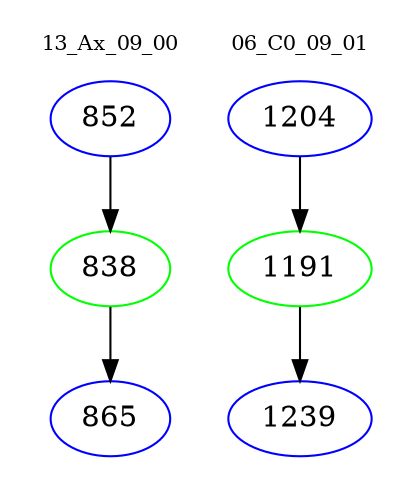 digraph{
subgraph cluster_0 {
color = white
label = "13_Ax_09_00";
fontsize=10;
T0_852 [label="852", color="blue"]
T0_852 -> T0_838 [color="black"]
T0_838 [label="838", color="green"]
T0_838 -> T0_865 [color="black"]
T0_865 [label="865", color="blue"]
}
subgraph cluster_1 {
color = white
label = "06_C0_09_01";
fontsize=10;
T1_1204 [label="1204", color="blue"]
T1_1204 -> T1_1191 [color="black"]
T1_1191 [label="1191", color="green"]
T1_1191 -> T1_1239 [color="black"]
T1_1239 [label="1239", color="blue"]
}
}
